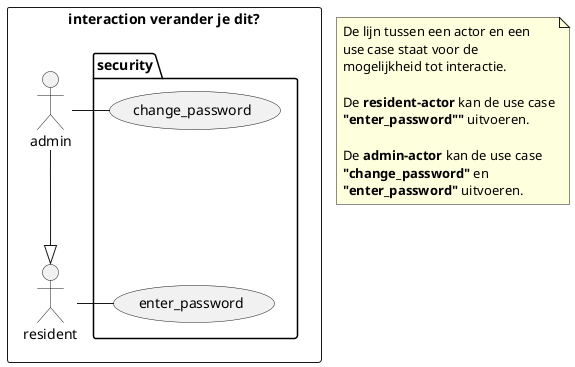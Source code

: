 @startuml
'https://plantuml.com/use-case-diagram

rectangle r1 as "interaction verander je dit?" {
    package "security" as p1{
        usecase enter_password as uc1
        usecase change_password as uc2

        uc1 -[hidden]up-> uc2
    }

    actor "admin" as a1
    actor "resident" as a2

    a1 -right- uc2
    a2 -right- uc1

    a1 --|> a2
}

note as n1
    De lijn tussen een actor en een
    use case staat voor de
    mogelijkheid tot interactie.

    De **resident-actor** kan de use case
    **"enter_password""** uitvoeren.

    De **admin-actor** kan de use case
    **"change_password"** en
    **"enter_password"** uitvoeren.
end note

@enduml